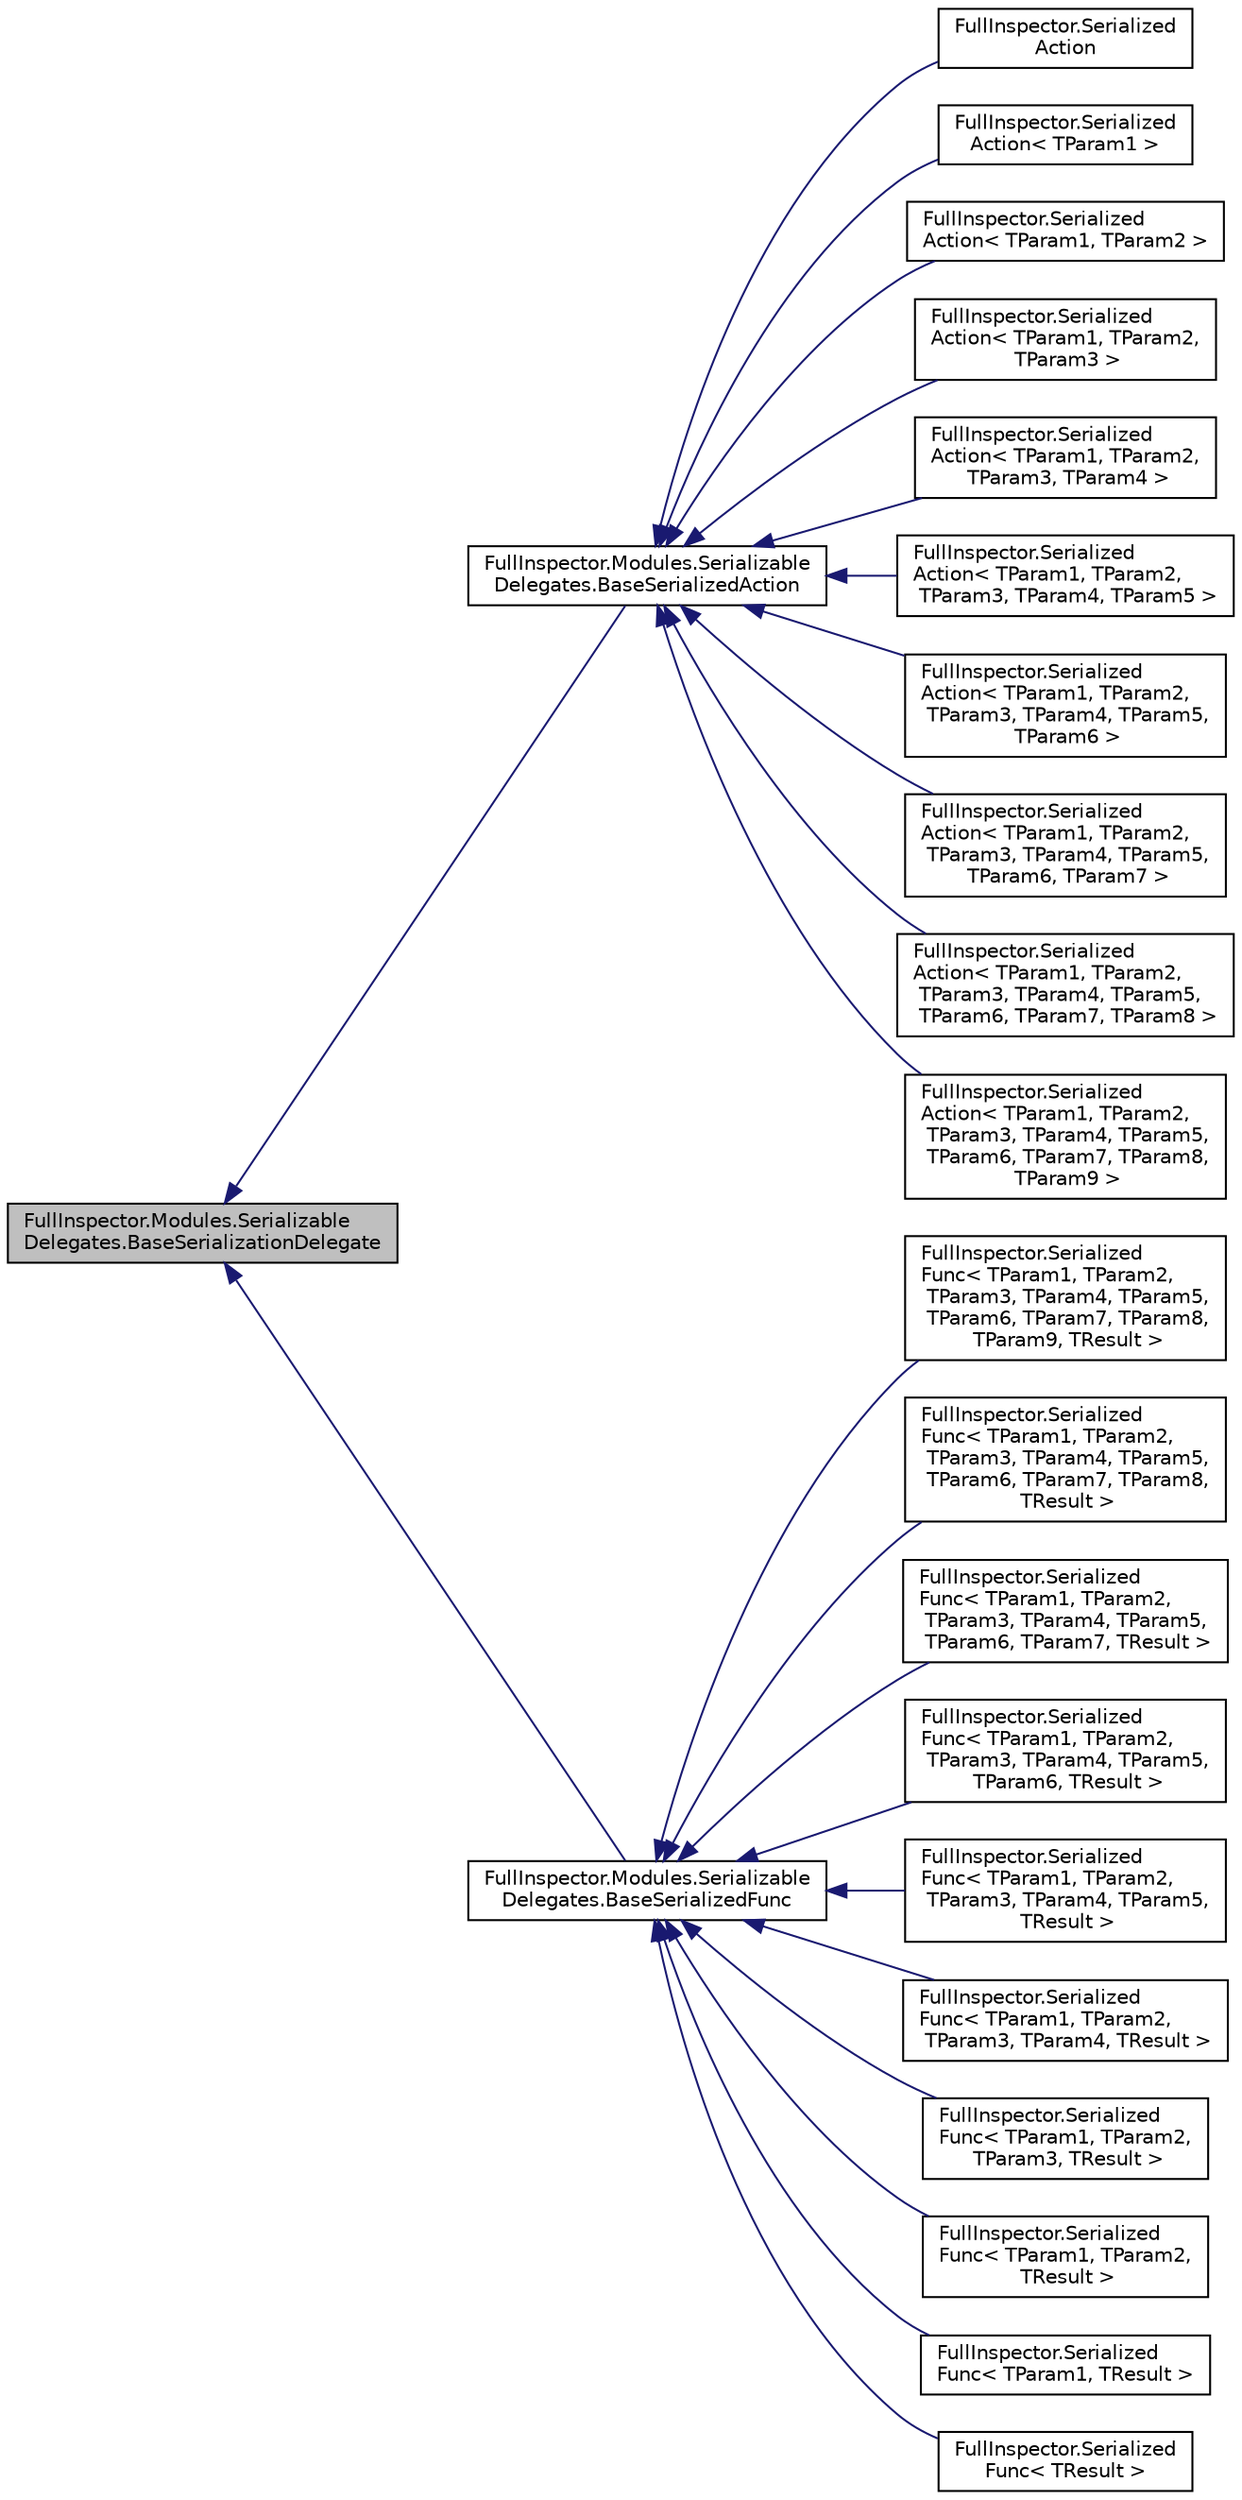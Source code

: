 digraph "FullInspector.Modules.SerializableDelegates.BaseSerializationDelegate"
{
  edge [fontname="Helvetica",fontsize="10",labelfontname="Helvetica",labelfontsize="10"];
  node [fontname="Helvetica",fontsize="10",shape=record];
  rankdir="LR";
  Node1 [label="FullInspector.Modules.Serializable\lDelegates.BaseSerializationDelegate",height=0.2,width=0.4,color="black", fillcolor="grey75", style="filled" fontcolor="black"];
  Node1 -> Node2 [dir="back",color="midnightblue",fontsize="10",style="solid",fontname="Helvetica"];
  Node2 [label="FullInspector.Modules.Serializable\lDelegates.BaseSerializedAction",height=0.2,width=0.4,color="black", fillcolor="white", style="filled",URL="$class_full_inspector_1_1_modules_1_1_serializable_delegates_1_1_base_serialized_action.html"];
  Node2 -> Node3 [dir="back",color="midnightblue",fontsize="10",style="solid",fontname="Helvetica"];
  Node3 [label="FullInspector.Serialized\lAction",height=0.2,width=0.4,color="black", fillcolor="white", style="filled",URL="$class_full_inspector_1_1_serialized_action.html"];
  Node2 -> Node4 [dir="back",color="midnightblue",fontsize="10",style="solid",fontname="Helvetica"];
  Node4 [label="FullInspector.Serialized\lAction\< TParam1 \>",height=0.2,width=0.4,color="black", fillcolor="white", style="filled",URL="$class_full_inspector_1_1_serialized_action_3_01_t_param1_01_4.html"];
  Node2 -> Node5 [dir="back",color="midnightblue",fontsize="10",style="solid",fontname="Helvetica"];
  Node5 [label="FullInspector.Serialized\lAction\< TParam1, TParam2 \>",height=0.2,width=0.4,color="black", fillcolor="white", style="filled",URL="$class_full_inspector_1_1_serialized_action_3_01_t_param1_00_01_t_param2_01_4.html"];
  Node2 -> Node6 [dir="back",color="midnightblue",fontsize="10",style="solid",fontname="Helvetica"];
  Node6 [label="FullInspector.Serialized\lAction\< TParam1, TParam2,\l TParam3 \>",height=0.2,width=0.4,color="black", fillcolor="white", style="filled",URL="$class_full_inspector_1_1_serialized_action_3_01_t_param1_00_01_t_param2_00_01_t_param3_01_4.html"];
  Node2 -> Node7 [dir="back",color="midnightblue",fontsize="10",style="solid",fontname="Helvetica"];
  Node7 [label="FullInspector.Serialized\lAction\< TParam1, TParam2,\l TParam3, TParam4 \>",height=0.2,width=0.4,color="black", fillcolor="white", style="filled",URL="$class_full_inspector_1_1_serialized_action_3_01_t_param1_00_01_t_param2_00_01_t_param3_00_01_t_param4_01_4.html"];
  Node2 -> Node8 [dir="back",color="midnightblue",fontsize="10",style="solid",fontname="Helvetica"];
  Node8 [label="FullInspector.Serialized\lAction\< TParam1, TParam2,\l TParam3, TParam4, TParam5 \>",height=0.2,width=0.4,color="black", fillcolor="white", style="filled",URL="$class_full_inspector_1_1_serialized_action_3_01_t_param1_00_01_t_param2_00_01_t_param3_00_01_t_param4_00_01_t_param5_01_4.html"];
  Node2 -> Node9 [dir="back",color="midnightblue",fontsize="10",style="solid",fontname="Helvetica"];
  Node9 [label="FullInspector.Serialized\lAction\< TParam1, TParam2,\l TParam3, TParam4, TParam5,\l TParam6 \>",height=0.2,width=0.4,color="black", fillcolor="white", style="filled",URL="$class_full_inspector_1_1_serialized_action_3_01_t_param1_00_01_t_param2_00_01_t_param3_00_01_t_pb3f3957459b98a9c3d2cf7a63277492f.html"];
  Node2 -> Node10 [dir="back",color="midnightblue",fontsize="10",style="solid",fontname="Helvetica"];
  Node10 [label="FullInspector.Serialized\lAction\< TParam1, TParam2,\l TParam3, TParam4, TParam5,\l TParam6, TParam7 \>",height=0.2,width=0.4,color="black", fillcolor="white", style="filled",URL="$class_full_inspector_1_1_serialized_action_3_01_t_param1_00_01_t_param2_00_01_t_param3_00_01_t_pc977907195d46dee9569e402d1009368.html"];
  Node2 -> Node11 [dir="back",color="midnightblue",fontsize="10",style="solid",fontname="Helvetica"];
  Node11 [label="FullInspector.Serialized\lAction\< TParam1, TParam2,\l TParam3, TParam4, TParam5,\l TParam6, TParam7, TParam8 \>",height=0.2,width=0.4,color="black", fillcolor="white", style="filled",URL="$class_full_inspector_1_1_serialized_action_3_01_t_param1_00_01_t_param2_00_01_t_param3_00_01_t_p57285ed5773aa0ebcf2cf990aba7ad16.html"];
  Node2 -> Node12 [dir="back",color="midnightblue",fontsize="10",style="solid",fontname="Helvetica"];
  Node12 [label="FullInspector.Serialized\lAction\< TParam1, TParam2,\l TParam3, TParam4, TParam5,\l TParam6, TParam7, TParam8,\l TParam9 \>",height=0.2,width=0.4,color="black", fillcolor="white", style="filled",URL="$class_full_inspector_1_1_serialized_action_3_01_t_param1_00_01_t_param2_00_01_t_param3_00_01_t_pcdad7b446ec4ebd39b48eaf9046c0fca.html"];
  Node1 -> Node13 [dir="back",color="midnightblue",fontsize="10",style="solid",fontname="Helvetica"];
  Node13 [label="FullInspector.Modules.Serializable\lDelegates.BaseSerializedFunc",height=0.2,width=0.4,color="black", fillcolor="white", style="filled",URL="$class_full_inspector_1_1_modules_1_1_serializable_delegates_1_1_base_serialized_func.html"];
  Node13 -> Node14 [dir="back",color="midnightblue",fontsize="10",style="solid",fontname="Helvetica"];
  Node14 [label="FullInspector.Serialized\lFunc\< TParam1, TParam2,\l TParam3, TParam4, TParam5,\l TParam6, TParam7, TParam8,\l TParam9, TResult \>",height=0.2,width=0.4,color="black", fillcolor="white", style="filled",URL="$class_full_inspector_1_1_serialized_func_3_01_t_param1_00_01_t_param2_00_01_t_param3_00_01_t_par67521d8a4af82215438770c4b143d3ed.html"];
  Node13 -> Node15 [dir="back",color="midnightblue",fontsize="10",style="solid",fontname="Helvetica"];
  Node15 [label="FullInspector.Serialized\lFunc\< TParam1, TParam2,\l TParam3, TParam4, TParam5,\l TParam6, TParam7, TParam8,\l TResult \>",height=0.2,width=0.4,color="black", fillcolor="white", style="filled",URL="$class_full_inspector_1_1_serialized_func_3_01_t_param1_00_01_t_param2_00_01_t_param3_00_01_t_par438ba295d8a13f12eafdce3ae5a61fcd.html"];
  Node13 -> Node16 [dir="back",color="midnightblue",fontsize="10",style="solid",fontname="Helvetica"];
  Node16 [label="FullInspector.Serialized\lFunc\< TParam1, TParam2,\l TParam3, TParam4, TParam5,\l TParam6, TParam7, TResult \>",height=0.2,width=0.4,color="black", fillcolor="white", style="filled",URL="$class_full_inspector_1_1_serialized_func_3_01_t_param1_00_01_t_param2_00_01_t_param3_00_01_t_par171063875e8f2615edec862b026ee00d.html"];
  Node13 -> Node17 [dir="back",color="midnightblue",fontsize="10",style="solid",fontname="Helvetica"];
  Node17 [label="FullInspector.Serialized\lFunc\< TParam1, TParam2,\l TParam3, TParam4, TParam5,\l TParam6, TResult \>",height=0.2,width=0.4,color="black", fillcolor="white", style="filled",URL="$class_full_inspector_1_1_serialized_func_3_01_t_param1_00_01_t_param2_00_01_t_param3_00_01_t_parce173f8053ae31f8e852506d7a333e4e.html"];
  Node13 -> Node18 [dir="back",color="midnightblue",fontsize="10",style="solid",fontname="Helvetica"];
  Node18 [label="FullInspector.Serialized\lFunc\< TParam1, TParam2,\l TParam3, TParam4, TParam5,\l TResult \>",height=0.2,width=0.4,color="black", fillcolor="white", style="filled",URL="$class_full_inspector_1_1_serialized_func_3_01_t_param1_00_01_t_param2_00_01_t_param3_00_01_t_par700edfa63dc72b9524ac34156ce026ca.html"];
  Node13 -> Node19 [dir="back",color="midnightblue",fontsize="10",style="solid",fontname="Helvetica"];
  Node19 [label="FullInspector.Serialized\lFunc\< TParam1, TParam2,\l TParam3, TParam4, TResult \>",height=0.2,width=0.4,color="black", fillcolor="white", style="filled",URL="$class_full_inspector_1_1_serialized_func_3_01_t_param1_00_01_t_param2_00_01_t_param3_00_01_t_param4_00_01_t_result_01_4.html"];
  Node13 -> Node20 [dir="back",color="midnightblue",fontsize="10",style="solid",fontname="Helvetica"];
  Node20 [label="FullInspector.Serialized\lFunc\< TParam1, TParam2,\l TParam3, TResult \>",height=0.2,width=0.4,color="black", fillcolor="white", style="filled",URL="$class_full_inspector_1_1_serialized_func_3_01_t_param1_00_01_t_param2_00_01_t_param3_00_01_t_result_01_4.html"];
  Node13 -> Node21 [dir="back",color="midnightblue",fontsize="10",style="solid",fontname="Helvetica"];
  Node21 [label="FullInspector.Serialized\lFunc\< TParam1, TParam2,\l TResult \>",height=0.2,width=0.4,color="black", fillcolor="white", style="filled",URL="$class_full_inspector_1_1_serialized_func_3_01_t_param1_00_01_t_param2_00_01_t_result_01_4.html"];
  Node13 -> Node22 [dir="back",color="midnightblue",fontsize="10",style="solid",fontname="Helvetica"];
  Node22 [label="FullInspector.Serialized\lFunc\< TParam1, TResult \>",height=0.2,width=0.4,color="black", fillcolor="white", style="filled",URL="$class_full_inspector_1_1_serialized_func_3_01_t_param1_00_01_t_result_01_4.html"];
  Node13 -> Node23 [dir="back",color="midnightblue",fontsize="10",style="solid",fontname="Helvetica"];
  Node23 [label="FullInspector.Serialized\lFunc\< TResult \>",height=0.2,width=0.4,color="black", fillcolor="white", style="filled",URL="$class_full_inspector_1_1_serialized_func_3_01_t_result_01_4.html"];
}
